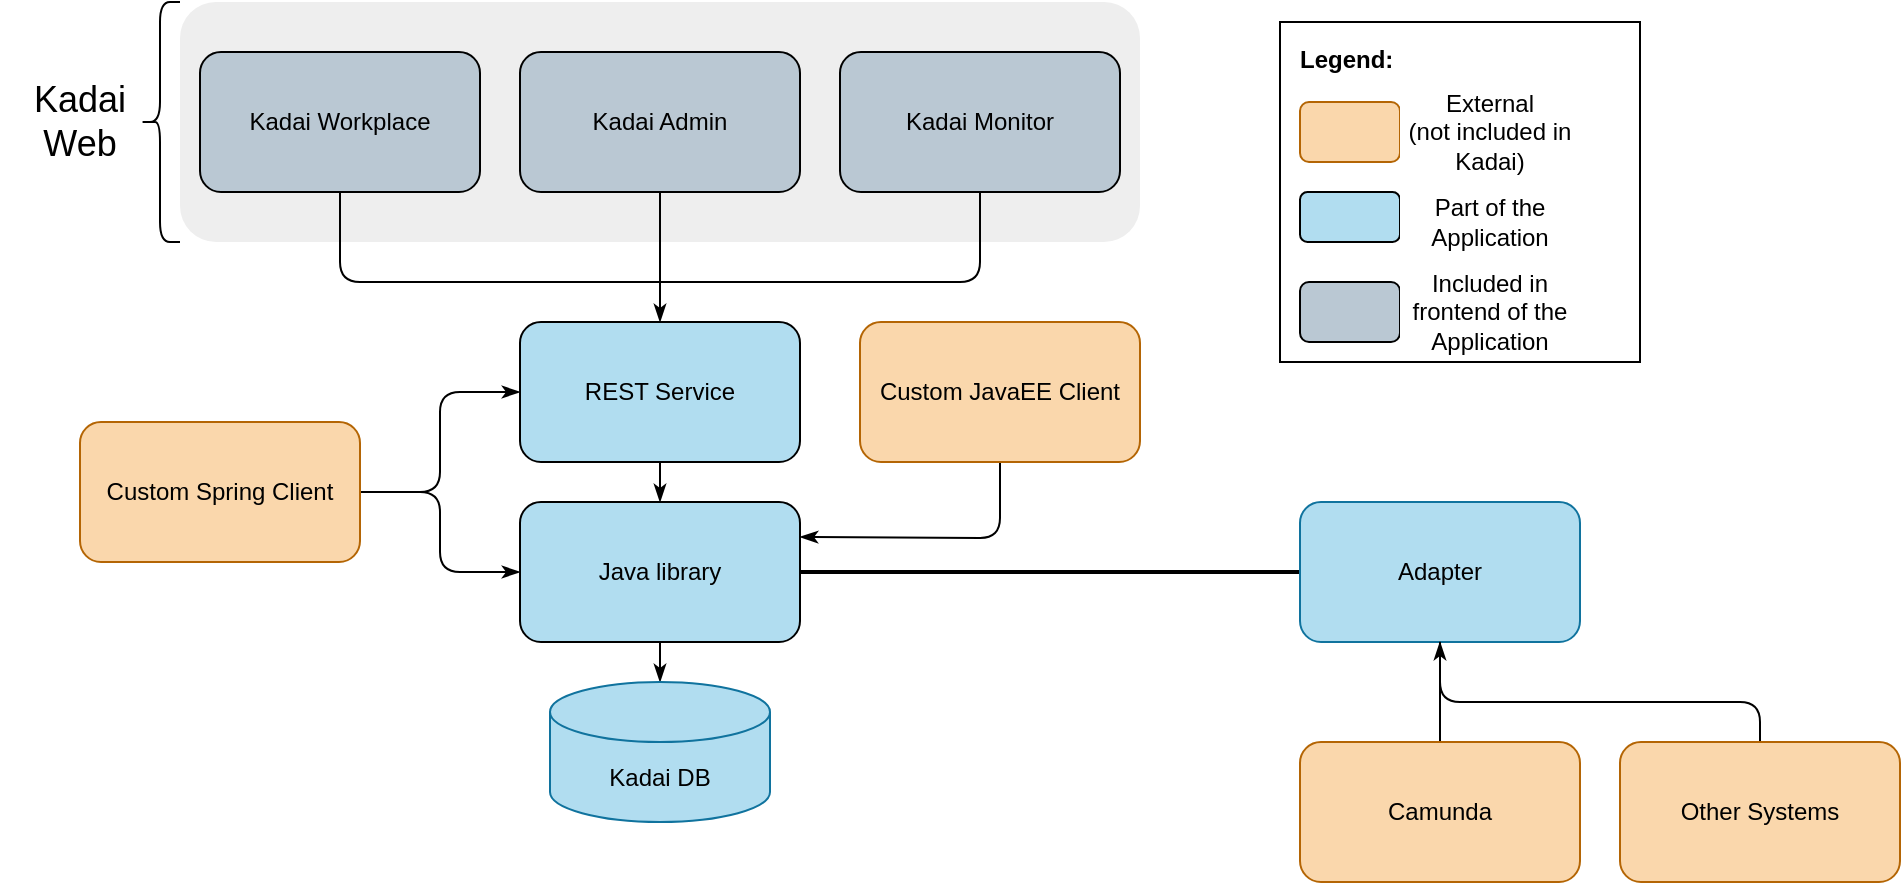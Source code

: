 <mxfile>
    <diagram id="ABNCZyfbNFh-MfdMv4a-" name="Page-1">
        <mxGraphModel dx="1561" dy="566" grid="1" gridSize="10" guides="1" tooltips="1" connect="1" arrows="1" fold="1" page="1" pageScale="1" pageWidth="827" pageHeight="1169" math="0" shadow="0">
            <root>
                <mxCell id="0"/>
                <mxCell id="1" parent="0"/>
                <mxCell id="18" value="" style="rounded=1;whiteSpace=wrap;html=1;fillColor=#eeeeee;strokeColor=none;" parent="1" vertex="1">
                    <mxGeometry x="-10" width="480" height="120" as="geometry"/>
                </mxCell>
                <mxCell id="14" style="edgeStyle=none;html=1;exitX=0.5;exitY=0;exitDx=0;exitDy=0;entryX=0.5;entryY=1;entryDx=0;entryDy=0;endArrow=none;endFill=0;strokeColor=default;strokeWidth=1;startArrow=classicThin;startFill=1;" parent="1" source="5" target="7" edge="1">
                    <mxGeometry relative="1" as="geometry"/>
                </mxCell>
                <mxCell id="26" style="edgeStyle=none;html=1;exitX=1;exitY=0.5;exitDx=0;exitDy=0;fontSize=18;endArrow=none;endFill=0;strokeColor=default;strokeWidth=2;" parent="1" source="5" target="22" edge="1">
                    <mxGeometry relative="1" as="geometry"/>
                </mxCell>
                <mxCell id="38" style="edgeStyle=none;html=1;exitX=0;exitY=0.5;exitDx=0;exitDy=0;entryX=1;entryY=0.5;entryDx=0;entryDy=0;startArrow=classicThin;startFill=1;endArrow=none;endFill=0;" edge="1" parent="1" source="5" target="9">
                    <mxGeometry relative="1" as="geometry">
                        <Array as="points">
                            <mxPoint x="120" y="285"/>
                            <mxPoint x="120" y="245"/>
                        </Array>
                    </mxGeometry>
                </mxCell>
                <mxCell id="5" value="Java library" style="rounded=1;whiteSpace=wrap;html=1;fillColor=#b1ddf0;strokeColor=default;" parent="1" vertex="1">
                    <mxGeometry x="160" y="250" width="140" height="70" as="geometry"/>
                </mxCell>
                <mxCell id="13" style="edgeStyle=none;html=1;exitX=0.5;exitY=0;exitDx=0;exitDy=0;exitPerimeter=0;strokeColor=default;strokeWidth=1;endArrow=none;endFill=0;startArrow=classicThin;startFill=1;" parent="1" source="6" target="5" edge="1">
                    <mxGeometry relative="1" as="geometry"/>
                </mxCell>
                <mxCell id="6" value="Kadai DB" style="shape=cylinder3;whiteSpace=wrap;html=1;boundedLbl=1;backgroundOutline=1;size=15;fillColor=#b1ddf0;strokeColor=#10739e;" parent="1" vertex="1">
                    <mxGeometry x="175" y="340" width="110" height="70" as="geometry"/>
                </mxCell>
                <mxCell id="15" style="edgeStyle=none;html=1;exitX=0.5;exitY=0;exitDx=0;exitDy=0;entryX=0.5;entryY=1;entryDx=0;entryDy=0;endArrow=none;endFill=0;strokeColor=default;strokeWidth=1;startArrow=classicThin;startFill=1;" parent="1" source="7" target="11" edge="1">
                    <mxGeometry relative="1" as="geometry"/>
                </mxCell>
                <mxCell id="16" style="edgeStyle=none;html=1;entryX=0.5;entryY=1;entryDx=0;entryDy=0;endArrow=none;endFill=0;strokeColor=default;strokeWidth=1;" parent="1" target="12" edge="1">
                    <mxGeometry relative="1" as="geometry">
                        <mxPoint x="230" y="140" as="sourcePoint"/>
                        <Array as="points">
                            <mxPoint x="390" y="140"/>
                        </Array>
                    </mxGeometry>
                </mxCell>
                <mxCell id="17" style="edgeStyle=none;html=1;endArrow=none;endFill=0;strokeColor=default;strokeWidth=1;entryX=0.5;entryY=1;entryDx=0;entryDy=0;" parent="1" target="10" edge="1">
                    <mxGeometry relative="1" as="geometry">
                        <mxPoint x="230" y="140" as="targetPoint"/>
                        <mxPoint x="230" y="140" as="sourcePoint"/>
                        <Array as="points">
                            <mxPoint x="230" y="140"/>
                            <mxPoint x="70" y="140"/>
                        </Array>
                    </mxGeometry>
                </mxCell>
                <mxCell id="36" style="edgeStyle=none;html=1;exitX=0;exitY=0.5;exitDx=0;exitDy=0;entryX=1;entryY=0.5;entryDx=0;entryDy=0;startArrow=classicThin;startFill=1;endArrow=none;endFill=0;" edge="1" parent="1" source="7" target="9">
                    <mxGeometry relative="1" as="geometry">
                        <Array as="points">
                            <mxPoint x="120" y="195"/>
                            <mxPoint x="120" y="245"/>
                        </Array>
                    </mxGeometry>
                </mxCell>
                <mxCell id="7" value="REST Service" style="rounded=1;whiteSpace=wrap;html=1;fillColor=#b1ddf0;strokeColor=default;" parent="1" vertex="1">
                    <mxGeometry x="160" y="160" width="140" height="70" as="geometry"/>
                </mxCell>
                <mxCell id="39" style="edgeStyle=none;html=1;exitX=0.5;exitY=1;exitDx=0;exitDy=0;entryX=1;entryY=0.25;entryDx=0;entryDy=0;startArrow=none;startFill=0;endArrow=classicThin;endFill=1;" edge="1" parent="1" source="8" target="5">
                    <mxGeometry relative="1" as="geometry">
                        <Array as="points">
                            <mxPoint x="400" y="268"/>
                        </Array>
                    </mxGeometry>
                </mxCell>
                <mxCell id="8" value="Custom JavaEE Client" style="rounded=1;whiteSpace=wrap;html=1;fillColor=#fad7ac;strokeColor=#b46504;" parent="1" vertex="1">
                    <mxGeometry x="330" y="160" width="140" height="70" as="geometry"/>
                </mxCell>
                <mxCell id="9" value="Custom Spring Client" style="rounded=1;whiteSpace=wrap;html=1;fillColor=#fad7ac;strokeColor=#b46504;" parent="1" vertex="1">
                    <mxGeometry x="-60" y="210" width="140" height="70" as="geometry"/>
                </mxCell>
                <mxCell id="10" value="Kadai Workplace" style="rounded=1;whiteSpace=wrap;html=1;fillColor=#bac8d3;strokeColor=default;" parent="1" vertex="1">
                    <mxGeometry y="25" width="140" height="70" as="geometry"/>
                </mxCell>
                <mxCell id="11" value="Kadai Admin" style="rounded=1;whiteSpace=wrap;html=1;fillColor=#bac8d3;strokeColor=default;" parent="1" vertex="1">
                    <mxGeometry x="160" y="25" width="140" height="70" as="geometry"/>
                </mxCell>
                <mxCell id="12" value="Kadai Monitor" style="rounded=1;whiteSpace=wrap;html=1;fillColor=#bac8d3;strokeColor=default;" parent="1" vertex="1">
                    <mxGeometry x="320" y="25" width="140" height="70" as="geometry"/>
                </mxCell>
                <mxCell id="19" value="&lt;font style=&quot;font-size: 18px&quot;&gt;Kadai Web&lt;/font&gt;" style="rounded=0;whiteSpace=wrap;html=1;fillColor=none;strokeColor=none;" parent="1" vertex="1">
                    <mxGeometry x="-100" y="40" width="80" height="40" as="geometry"/>
                </mxCell>
                <mxCell id="21" value="" style="shape=curlyBracket;whiteSpace=wrap;html=1;rounded=1;fontSize=18;strokeColor=default;" parent="1" vertex="1">
                    <mxGeometry x="-30" width="20" height="120" as="geometry"/>
                </mxCell>
                <mxCell id="22" value="Adapter" style="rounded=1;whiteSpace=wrap;html=1;fillColor=#b1ddf0;strokeColor=#10739e;" parent="1" vertex="1">
                    <mxGeometry x="550" y="250" width="140" height="70" as="geometry"/>
                </mxCell>
                <mxCell id="25" style="edgeStyle=none;html=1;exitX=0.5;exitY=0;exitDx=0;exitDy=0;entryX=0.5;entryY=1;entryDx=0;entryDy=0;fontSize=18;endArrow=classicThin;endFill=1;strokeColor=default;strokeWidth=1;" parent="1" source="23" target="22" edge="1">
                    <mxGeometry relative="1" as="geometry"/>
                </mxCell>
                <mxCell id="23" value="Camunda" style="rounded=1;whiteSpace=wrap;html=1;fillColor=#fad7ac;strokeColor=#b46504;" parent="1" vertex="1">
                    <mxGeometry x="550" y="370" width="140" height="70" as="geometry"/>
                </mxCell>
                <mxCell id="27" value="&lt;div&gt;&lt;b style=&quot;font-size: 12px&quot;&gt;Legend:&lt;/b&gt;&lt;/div&gt;" style="rounded=0;whiteSpace=wrap;html=1;fontSize=18;strokeColor=default;align=left;verticalAlign=top;spacingLeft=8;" parent="1" vertex="1">
                    <mxGeometry x="540" y="10" width="180" height="170" as="geometry"/>
                </mxCell>
                <mxCell id="28" value="" style="rounded=1;whiteSpace=wrap;html=1;fillColor=#fad7ac;strokeColor=#b46504;" parent="1" vertex="1">
                    <mxGeometry x="550" y="50" width="50" height="30" as="geometry"/>
                </mxCell>
                <mxCell id="29" value="External&lt;br&gt;(not included in Kadai)" style="rounded=0;whiteSpace=wrap;html=1;fontSize=12;strokeColor=none;" parent="1" vertex="1">
                    <mxGeometry x="600" y="50" width="90" height="30" as="geometry"/>
                </mxCell>
                <mxCell id="30" value="" style="rounded=1;whiteSpace=wrap;html=1;fillColor=#b1ddf0;strokeColor=default;" parent="1" vertex="1">
                    <mxGeometry x="550" y="95" width="50" height="25" as="geometry"/>
                </mxCell>
                <mxCell id="31" value="Part of the Application" style="rounded=0;whiteSpace=wrap;html=1;fontSize=12;strokeColor=none;" parent="1" vertex="1">
                    <mxGeometry x="600" y="95" width="90" height="30" as="geometry"/>
                </mxCell>
                <mxCell id="32" value="" style="rounded=1;whiteSpace=wrap;html=1;fillColor=#bac8d3;strokeColor=default;" parent="1" vertex="1">
                    <mxGeometry x="550" y="140" width="50" height="30" as="geometry"/>
                </mxCell>
                <mxCell id="34" value="Included in frontend of the Application" style="rounded=0;whiteSpace=wrap;html=1;fontSize=12;strokeColor=none;" parent="1" vertex="1">
                    <mxGeometry x="600" y="140" width="90" height="30" as="geometry"/>
                </mxCell>
                <mxCell id="41" style="edgeStyle=none;html=1;exitX=0.5;exitY=0;exitDx=0;exitDy=0;startArrow=none;startFill=0;endArrow=none;endFill=0;" edge="1" parent="1" source="40">
                    <mxGeometry relative="1" as="geometry">
                        <mxPoint x="620" y="320" as="targetPoint"/>
                        <Array as="points">
                            <mxPoint x="780" y="350"/>
                            <mxPoint x="620" y="350"/>
                        </Array>
                    </mxGeometry>
                </mxCell>
                <mxCell id="40" value="Other Systems" style="rounded=1;whiteSpace=wrap;html=1;fillColor=#fad7ac;strokeColor=#b46504;" vertex="1" parent="1">
                    <mxGeometry x="710" y="370" width="140" height="70" as="geometry"/>
                </mxCell>
            </root>
        </mxGraphModel>
    </diagram>
</mxfile>